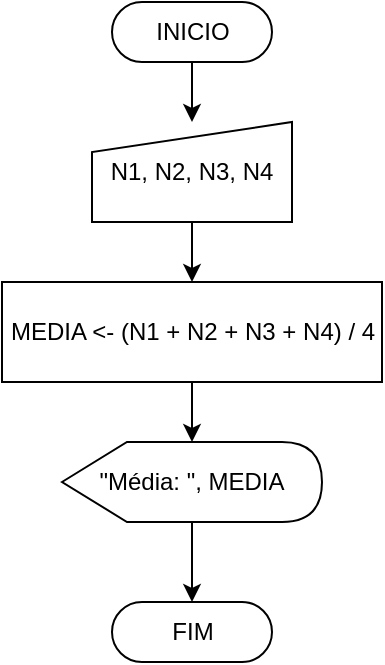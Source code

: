 <mxfile version="14.4.2" type="device"><diagram id="I0NdE4zyNuCbiKoAc5wq" name="Página-1"><mxGraphModel dx="868" dy="504" grid="1" gridSize="10" guides="1" tooltips="1" connect="1" arrows="1" fold="1" page="1" pageScale="1" pageWidth="827" pageHeight="1169" background="none" math="0" shadow="0"><root><mxCell id="0"/><mxCell id="1" parent="0"/><mxCell id="DIETeV_J4ByhwOru1cpk-1" style="edgeStyle=orthogonalEdgeStyle;rounded=0;orthogonalLoop=1;jettySize=auto;html=1;entryX=0.5;entryY=0;entryDx=0;entryDy=0;" parent="1" source="DIETeV_J4ByhwOru1cpk-2" target="DIETeV_J4ByhwOru1cpk-4" edge="1"><mxGeometry relative="1" as="geometry"/></mxCell><mxCell id="DIETeV_J4ByhwOru1cpk-2" value="INICIO" style="html=1;dashed=0;whitespace=wrap;shape=mxgraph.dfd.start" parent="1" vertex="1"><mxGeometry x="95" y="40" width="80" height="30" as="geometry"/></mxCell><mxCell id="DIETeV_J4ByhwOru1cpk-3" style="edgeStyle=orthogonalEdgeStyle;rounded=0;orthogonalLoop=1;jettySize=auto;html=1;entryX=0.5;entryY=0;entryDx=0;entryDy=0;" parent="1" source="DIETeV_J4ByhwOru1cpk-4" target="DIETeV_J4ByhwOru1cpk-6" edge="1"><mxGeometry relative="1" as="geometry"/></mxCell><mxCell id="DIETeV_J4ByhwOru1cpk-4" value="N1, N2, N3, N4" style="shape=manualInput;whiteSpace=wrap;html=1;dashed=0;size=15;" parent="1" vertex="1"><mxGeometry x="85" y="100" width="100" height="50" as="geometry"/></mxCell><mxCell id="DIETeV_J4ByhwOru1cpk-5" style="edgeStyle=orthogonalEdgeStyle;rounded=0;orthogonalLoop=1;jettySize=auto;html=1;" parent="1" source="DIETeV_J4ByhwOru1cpk-6" target="DIETeV_J4ByhwOru1cpk-8" edge="1"><mxGeometry relative="1" as="geometry"/></mxCell><mxCell id="DIETeV_J4ByhwOru1cpk-6" value="MEDIA &amp;lt;- (N1 + N2 + N3 + N4) / 4" style="html=1;dashed=0;whitespace=wrap;" parent="1" vertex="1"><mxGeometry x="40" y="180" width="190" height="50" as="geometry"/></mxCell><mxCell id="DIETeV_J4ByhwOru1cpk-7" style="edgeStyle=orthogonalEdgeStyle;rounded=0;orthogonalLoop=1;jettySize=auto;html=1;" parent="1" source="DIETeV_J4ByhwOru1cpk-8" target="DIETeV_J4ByhwOru1cpk-9" edge="1"><mxGeometry relative="1" as="geometry"/></mxCell><mxCell id="DIETeV_J4ByhwOru1cpk-8" value="&quot;Média: &quot;, MEDIA" style="shape=display;whiteSpace=wrap;html=1;" parent="1" vertex="1"><mxGeometry x="70" y="260" width="130" height="40" as="geometry"/></mxCell><mxCell id="DIETeV_J4ByhwOru1cpk-9" value="FIM" style="html=1;dashed=0;whitespace=wrap;shape=mxgraph.dfd.start" parent="1" vertex="1"><mxGeometry x="95" y="340" width="80" height="30" as="geometry"/></mxCell></root></mxGraphModel></diagram></mxfile>